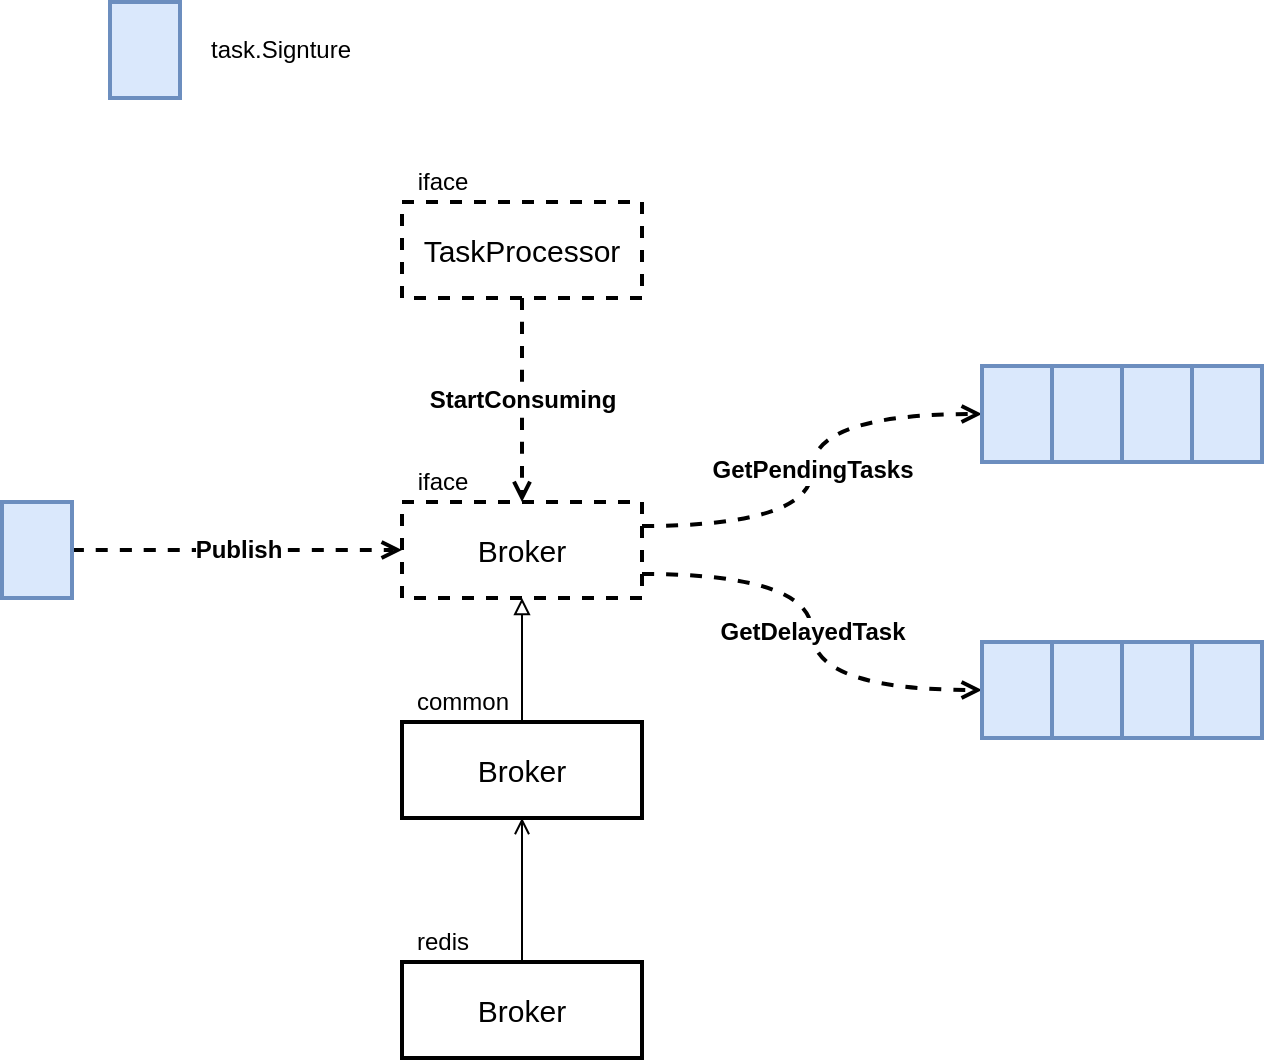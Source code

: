 <mxfile version="15.4.0" type="device" pages="3"><diagram id="Cl299jABOT7UizkGh1f5" name="iface.Broker"><mxGraphModel dx="1106" dy="997" grid="1" gridSize="10" guides="1" tooltips="1" connect="1" arrows="1" fold="1" page="1" pageScale="1" pageWidth="827" pageHeight="1169" math="0" shadow="0"><root><mxCell id="0"/><mxCell id="1" parent="0"/><mxCell id="C6ouQlhKTN2DvGtkJJVo-30" style="edgeStyle=orthogonalEdgeStyle;curved=1;rounded=0;orthogonalLoop=1;jettySize=auto;html=1;exitX=0.5;exitY=0;exitDx=0;exitDy=0;entryX=0.5;entryY=1;entryDx=0;entryDy=0;fontSize=12;endArrow=block;endFill=0;strokeWidth=1;" edge="1" parent="1" source="C6ouQlhKTN2DvGtkJJVo-1" target="C6ouQlhKTN2DvGtkJJVo-6"><mxGeometry relative="1" as="geometry"/></mxCell><mxCell id="C6ouQlhKTN2DvGtkJJVo-1" value="Broker" style="rounded=0;whiteSpace=wrap;html=1;fontSize=15;strokeWidth=2;" vertex="1" parent="1"><mxGeometry x="430" y="560" width="120" height="48" as="geometry"/></mxCell><mxCell id="C6ouQlhKTN2DvGtkJJVo-5" style="edgeStyle=orthogonalEdgeStyle;rounded=0;orthogonalLoop=1;jettySize=auto;html=1;exitX=0.5;exitY=0;exitDx=0;exitDy=0;entryX=0.5;entryY=1;entryDx=0;entryDy=0;endArrow=open;endFill=0;" edge="1" parent="1" source="C6ouQlhKTN2DvGtkJJVo-2" target="C6ouQlhKTN2DvGtkJJVo-1"><mxGeometry relative="1" as="geometry"/></mxCell><mxCell id="C6ouQlhKTN2DvGtkJJVo-2" value="Broker" style="rounded=0;whiteSpace=wrap;html=1;fontSize=15;strokeWidth=2;" vertex="1" parent="1"><mxGeometry x="430" y="680" width="120" height="48" as="geometry"/></mxCell><mxCell id="C6ouQlhKTN2DvGtkJJVo-3" value="redis" style="text;html=1;align=center;verticalAlign=middle;resizable=0;points=[];autosize=1;strokeColor=none;fillColor=none;" vertex="1" parent="1"><mxGeometry x="430" y="660" width="40" height="20" as="geometry"/></mxCell><mxCell id="C6ouQlhKTN2DvGtkJJVo-4" value="common" style="text;html=1;align=center;verticalAlign=middle;resizable=0;points=[];autosize=1;strokeColor=none;fillColor=none;" vertex="1" parent="1"><mxGeometry x="430" y="540" width="60" height="20" as="geometry"/></mxCell><mxCell id="C6ouQlhKTN2DvGtkJJVo-27" value="GetPendingTasks" style="edgeStyle=orthogonalEdgeStyle;curved=1;rounded=0;orthogonalLoop=1;jettySize=auto;html=1;exitX=1;exitY=0.25;exitDx=0;exitDy=0;entryX=0;entryY=0.5;entryDx=0;entryDy=0;dashed=1;fontSize=12;endArrow=open;endFill=0;strokeWidth=2;fontStyle=1" edge="1" parent="1" source="C6ouQlhKTN2DvGtkJJVo-6" target="C6ouQlhKTN2DvGtkJJVo-18"><mxGeometry relative="1" as="geometry"/></mxCell><mxCell id="C6ouQlhKTN2DvGtkJJVo-28" value="GetDelayedTask" style="edgeStyle=orthogonalEdgeStyle;curved=1;rounded=0;orthogonalLoop=1;jettySize=auto;html=1;exitX=1;exitY=0.75;exitDx=0;exitDy=0;entryX=0;entryY=0.5;entryDx=0;entryDy=0;dashed=1;fontSize=12;endArrow=open;endFill=0;strokeWidth=2;fontStyle=1" edge="1" parent="1" source="C6ouQlhKTN2DvGtkJJVo-6" target="C6ouQlhKTN2DvGtkJJVo-22"><mxGeometry relative="1" as="geometry"/></mxCell><mxCell id="C6ouQlhKTN2DvGtkJJVo-6" value="Broker" style="rounded=0;whiteSpace=wrap;html=1;fontSize=15;strokeWidth=2;dashed=1;" vertex="1" parent="1"><mxGeometry x="430" y="450" width="120" height="48" as="geometry"/></mxCell><mxCell id="C6ouQlhKTN2DvGtkJJVo-7" value="iface" style="text;html=1;align=center;verticalAlign=middle;resizable=0;points=[];autosize=1;strokeColor=none;fillColor=none;" vertex="1" parent="1"><mxGeometry x="430" y="430" width="40" height="20" as="geometry"/></mxCell><mxCell id="C6ouQlhKTN2DvGtkJJVo-11" value="" style="rounded=0;whiteSpace=wrap;html=1;fontSize=15;strokeWidth=2;fillColor=#dae8fc;strokeColor=#6c8ebf;" vertex="1" parent="1"><mxGeometry x="284" y="200" width="35" height="48" as="geometry"/></mxCell><mxCell id="C6ouQlhKTN2DvGtkJJVo-12" value="task.Signture" style="text;html=1;align=center;verticalAlign=middle;resizable=0;points=[];autosize=1;strokeColor=none;fillColor=none;fontSize=12;" vertex="1" parent="1"><mxGeometry x="324" y="214" width="90" height="20" as="geometry"/></mxCell><mxCell id="C6ouQlhKTN2DvGtkJJVo-14" value="Publish" style="edgeStyle=orthogonalEdgeStyle;curved=1;rounded=0;orthogonalLoop=1;jettySize=auto;html=1;exitX=1;exitY=0.5;exitDx=0;exitDy=0;entryX=0;entryY=0.5;entryDx=0;entryDy=0;dashed=1;endArrow=open;endFill=0;strokeWidth=2;fontSize=12;fontStyle=1" edge="1" parent="1" source="C6ouQlhKTN2DvGtkJJVo-13" target="C6ouQlhKTN2DvGtkJJVo-6"><mxGeometry relative="1" as="geometry"/></mxCell><mxCell id="C6ouQlhKTN2DvGtkJJVo-13" value="" style="rounded=0;whiteSpace=wrap;html=1;fontSize=15;strokeWidth=2;fillColor=#dae8fc;strokeColor=#6c8ebf;" vertex="1" parent="1"><mxGeometry x="230" y="450" width="35" height="48" as="geometry"/></mxCell><mxCell id="C6ouQlhKTN2DvGtkJJVo-17" value="StartConsuming" style="edgeStyle=orthogonalEdgeStyle;curved=1;rounded=0;orthogonalLoop=1;jettySize=auto;html=1;exitX=0.5;exitY=1;exitDx=0;exitDy=0;entryX=0.5;entryY=0;entryDx=0;entryDy=0;dashed=1;fontSize=12;endArrow=open;endFill=0;strokeWidth=2;fontStyle=1" edge="1" parent="1" source="C6ouQlhKTN2DvGtkJJVo-15" target="C6ouQlhKTN2DvGtkJJVo-6"><mxGeometry relative="1" as="geometry"/></mxCell><mxCell id="C6ouQlhKTN2DvGtkJJVo-15" value="TaskProcessor" style="rounded=0;whiteSpace=wrap;html=1;fontSize=15;strokeWidth=2;strokeColor=default;dashed=1;" vertex="1" parent="1"><mxGeometry x="430" y="300" width="120" height="48" as="geometry"/></mxCell><mxCell id="C6ouQlhKTN2DvGtkJJVo-16" value="iface" style="text;html=1;align=center;verticalAlign=middle;resizable=0;points=[];autosize=1;strokeColor=none;fillColor=none;fontSize=12;" vertex="1" parent="1"><mxGeometry x="430" y="280" width="40" height="20" as="geometry"/></mxCell><mxCell id="C6ouQlhKTN2DvGtkJJVo-18" value="" style="rounded=0;whiteSpace=wrap;html=1;fontSize=15;strokeWidth=2;fillColor=#dae8fc;strokeColor=#6c8ebf;" vertex="1" parent="1"><mxGeometry x="720" y="382" width="35" height="48" as="geometry"/></mxCell><mxCell id="C6ouQlhKTN2DvGtkJJVo-19" value="" style="rounded=0;whiteSpace=wrap;html=1;fontSize=15;strokeWidth=2;fillColor=#dae8fc;strokeColor=#6c8ebf;" vertex="1" parent="1"><mxGeometry x="755" y="382" width="35" height="48" as="geometry"/></mxCell><mxCell id="C6ouQlhKTN2DvGtkJJVo-20" value="" style="rounded=0;whiteSpace=wrap;html=1;fontSize=15;strokeWidth=2;fillColor=#dae8fc;strokeColor=#6c8ebf;" vertex="1" parent="1"><mxGeometry x="790" y="382" width="35" height="48" as="geometry"/></mxCell><mxCell id="C6ouQlhKTN2DvGtkJJVo-21" value="" style="rounded=0;whiteSpace=wrap;html=1;fontSize=15;strokeWidth=2;fillColor=#dae8fc;strokeColor=#6c8ebf;" vertex="1" parent="1"><mxGeometry x="825" y="382" width="35" height="48" as="geometry"/></mxCell><mxCell id="C6ouQlhKTN2DvGtkJJVo-22" value="" style="rounded=0;whiteSpace=wrap;html=1;fontSize=15;strokeWidth=2;fillColor=#dae8fc;strokeColor=#6c8ebf;" vertex="1" parent="1"><mxGeometry x="720" y="520" width="35" height="48" as="geometry"/></mxCell><mxCell id="C6ouQlhKTN2DvGtkJJVo-23" value="" style="rounded=0;whiteSpace=wrap;html=1;fontSize=15;strokeWidth=2;fillColor=#dae8fc;strokeColor=#6c8ebf;" vertex="1" parent="1"><mxGeometry x="755" y="520" width="35" height="48" as="geometry"/></mxCell><mxCell id="C6ouQlhKTN2DvGtkJJVo-24" value="" style="rounded=0;whiteSpace=wrap;html=1;fontSize=15;strokeWidth=2;fillColor=#dae8fc;strokeColor=#6c8ebf;" vertex="1" parent="1"><mxGeometry x="790" y="520" width="35" height="48" as="geometry"/></mxCell><mxCell id="C6ouQlhKTN2DvGtkJJVo-25" value="" style="rounded=0;whiteSpace=wrap;html=1;fontSize=15;strokeWidth=2;fillColor=#dae8fc;strokeColor=#6c8ebf;" vertex="1" parent="1"><mxGeometry x="825" y="520" width="35" height="48" as="geometry"/></mxCell></root></mxGraphModel></diagram><diagram id="gnliHpfs2is-s8jcgnMD" name="redis broker"><mxGraphModel dx="1933" dy="997" grid="1" gridSize="10" guides="1" tooltips="1" connect="1" arrows="1" fold="1" page="1" pageScale="1" pageWidth="827" pageHeight="1169" math="0" shadow="0"><root><mxCell id="U9Hi0rWdJb7t8PGFPQeI-0"/><mxCell id="U9Hi0rWdJb7t8PGFPQeI-1" parent="U9Hi0rWdJb7t8PGFPQeI-0"/><mxCell id="nApBPhtmJJ1Ch97AYJMp-27" value="GetPendingTasks" style="edgeStyle=orthogonalEdgeStyle;curved=1;rounded=0;orthogonalLoop=1;jettySize=auto;html=1;exitX=1;exitY=0.25;exitDx=0;exitDy=0;entryX=0;entryY=0.5;entryDx=0;entryDy=0;dashed=1;fontSize=12;fontColor=default;endArrow=open;endFill=0;strokeWidth=2;fontStyle=1" edge="1" parent="U9Hi0rWdJb7t8PGFPQeI-1" source="CKgOjUe_k4qDaGEm7tXa-4" target="nApBPhtmJJ1Ch97AYJMp-21"><mxGeometry relative="1" as="geometry"/></mxCell><mxCell id="nApBPhtmJJ1Ch97AYJMp-28" value="GetDelayedTasks" style="edgeStyle=orthogonalEdgeStyle;curved=1;rounded=0;orthogonalLoop=1;jettySize=auto;html=1;exitX=1;exitY=0.75;exitDx=0;exitDy=0;entryX=0;entryY=0.5;entryDx=0;entryDy=0;dashed=1;fontSize=12;fontColor=default;endArrow=open;endFill=0;strokeWidth=2;fontStyle=1" edge="1" parent="U9Hi0rWdJb7t8PGFPQeI-1" source="CKgOjUe_k4qDaGEm7tXa-4" target="nApBPhtmJJ1Ch97AYJMp-24"><mxGeometry relative="1" as="geometry"/></mxCell><mxCell id="CKgOjUe_k4qDaGEm7tXa-4" value="Broker" style="rounded=0;whiteSpace=wrap;html=1;fontSize=15;strokeWidth=2;" vertex="1" parent="U9Hi0rWdJb7t8PGFPQeI-1"><mxGeometry x="314" y="410" width="120" height="48" as="geometry"/></mxCell><mxCell id="CKgOjUe_k4qDaGEm7tXa-5" value="redis" style="text;html=1;align=center;verticalAlign=middle;resizable=0;points=[];autosize=1;strokeColor=none;fillColor=none;" vertex="1" parent="U9Hi0rWdJb7t8PGFPQeI-1"><mxGeometry x="314" y="390" width="40" height="20" as="geometry"/></mxCell><mxCell id="CKgOjUe_k4qDaGEm7tXa-16" value="Publish" style="edgeStyle=orthogonalEdgeStyle;rounded=0;orthogonalLoop=1;jettySize=auto;html=1;exitX=1;exitY=0.5;exitDx=0;exitDy=0;entryX=0;entryY=0.5;entryDx=0;entryDy=0;dashed=1;fontSize=12;fontColor=default;endArrow=open;endFill=0;strokeWidth=2;fontStyle=1" edge="1" parent="U9Hi0rWdJb7t8PGFPQeI-1" source="CKgOjUe_k4qDaGEm7tXa-7" target="CKgOjUe_k4qDaGEm7tXa-4"><mxGeometry relative="1" as="geometry"/></mxCell><mxCell id="nApBPhtmJJ1Ch97AYJMp-5" value="Encode" style="edgeStyle=orthogonalEdgeStyle;rounded=0;orthogonalLoop=1;jettySize=auto;html=1;exitX=0.5;exitY=1;exitDx=0;exitDy=0;entryX=0.5;entryY=0;entryDx=0;entryDy=0;dashed=1;fontSize=12;fontColor=#000000;endArrow=open;endFill=0;strokeWidth=2;fontStyle=1" edge="1" parent="U9Hi0rWdJb7t8PGFPQeI-1" source="CKgOjUe_k4qDaGEm7tXa-7" target="nApBPhtmJJ1Ch97AYJMp-4"><mxGeometry relative="1" as="geometry"/></mxCell><mxCell id="nApBPhtmJJ1Ch97AYJMp-32" style="edgeStyle=orthogonalEdgeStyle;curved=1;rounded=0;orthogonalLoop=1;jettySize=auto;html=1;exitX=0;exitY=0.5;exitDx=0;exitDy=0;entryX=0;entryY=0.5;entryDx=0;entryDy=0;fontSize=12;fontColor=default;endArrow=open;endFill=0;strokeWidth=1;" edge="1" parent="U9Hi0rWdJb7t8PGFPQeI-1" source="CKgOjUe_k4qDaGEm7tXa-7" target="nApBPhtmJJ1Ch97AYJMp-31"><mxGeometry relative="1" as="geometry"><Array as="points"><mxPoint x="30" y="434"/><mxPoint x="30" y="690"/></Array></mxGeometry></mxCell><mxCell id="CKgOjUe_k4qDaGEm7tXa-7" value="" style="rounded=0;whiteSpace=wrap;html=1;fontSize=15;strokeWidth=2;fillColor=#dae8fc;strokeColor=#6c8ebf;" vertex="1" parent="U9Hi0rWdJb7t8PGFPQeI-1"><mxGeometry x="70" y="410" width="35" height="48" as="geometry"/></mxCell><mxCell id="nApBPhtmJJ1Ch97AYJMp-0" value="" style="rounded=0;whiteSpace=wrap;html=1;fontSize=15;strokeWidth=2;fillColor=#ffe6cc;align=center;verticalAlign=middle;strokeColor=#d79b00;" vertex="1" parent="U9Hi0rWdJb7t8PGFPQeI-1"><mxGeometry x="80" y="280" width="35" height="48" as="geometry"/></mxCell><mxCell id="nApBPhtmJJ1Ch97AYJMp-1" value="[]byte" style="text;html=1;align=center;verticalAlign=middle;resizable=0;points=[];autosize=1;fontSize=12;" vertex="1" parent="U9Hi0rWdJb7t8PGFPQeI-1"><mxGeometry x="114" y="294" width="40" height="20" as="geometry"/></mxCell><mxCell id="nApBPhtmJJ1Ch97AYJMp-2" value="" style="rounded=0;whiteSpace=wrap;html=1;fontSize=15;strokeWidth=2;fillColor=#dae8fc;strokeColor=#6c8ebf;" vertex="1" parent="U9Hi0rWdJb7t8PGFPQeI-1"><mxGeometry x="200" y="280" width="35" height="48" as="geometry"/></mxCell><mxCell id="nApBPhtmJJ1Ch97AYJMp-3" value="task.Signture" style="text;html=1;align=center;verticalAlign=middle;resizable=0;points=[];autosize=1;strokeColor=none;fillColor=none;fontSize=12;" vertex="1" parent="U9Hi0rWdJb7t8PGFPQeI-1"><mxGeometry x="240" y="294" width="90" height="20" as="geometry"/></mxCell><mxCell id="nApBPhtmJJ1Ch97AYJMp-11" value="RPUSH" style="edgeStyle=orthogonalEdgeStyle;rounded=0;orthogonalLoop=1;jettySize=auto;html=1;exitX=1;exitY=0.25;exitDx=0;exitDy=0;entryX=0;entryY=0.5;entryDx=0;entryDy=0;dashed=1;fontSize=12;fontColor=default;endArrow=open;endFill=0;strokeWidth=2;fontStyle=1;curved=1;" edge="1" parent="U9Hi0rWdJb7t8PGFPQeI-1" source="nApBPhtmJJ1Ch97AYJMp-4" target="nApBPhtmJJ1Ch97AYJMp-8"><mxGeometry relative="1" as="geometry"/></mxCell><mxCell id="nApBPhtmJJ1Ch97AYJMp-12" value="ZADD" style="edgeStyle=orthogonalEdgeStyle;rounded=0;orthogonalLoop=1;jettySize=auto;html=1;exitX=1;exitY=0.75;exitDx=0;exitDy=0;entryX=0;entryY=0.5;entryDx=0;entryDy=0;dashed=1;fontSize=12;fontColor=default;endArrow=open;endFill=0;strokeWidth=2;fontStyle=1;curved=1;" edge="1" parent="U9Hi0rWdJb7t8PGFPQeI-1" source="nApBPhtmJJ1Ch97AYJMp-4" target="nApBPhtmJJ1Ch97AYJMp-9"><mxGeometry x="0.007" relative="1" as="geometry"><mxPoint as="offset"/></mxGeometry></mxCell><mxCell id="nApBPhtmJJ1Ch97AYJMp-4" value="" style="rounded=0;whiteSpace=wrap;html=1;fontSize=15;strokeWidth=2;fillColor=#ffe6cc;align=center;verticalAlign=middle;strokeColor=#d79b00;" vertex="1" parent="U9Hi0rWdJb7t8PGFPQeI-1"><mxGeometry x="70" y="556.5" width="35" height="48" as="geometry"/></mxCell><mxCell id="nApBPhtmJJ1Ch97AYJMp-7" value="" style="rounded=0;whiteSpace=wrap;html=1;fontSize=15;strokeWidth=2;dashed=1;fillColor=none;" vertex="1" parent="U9Hi0rWdJb7t8PGFPQeI-1"><mxGeometry x="270" y="495.5" width="200" height="170" as="geometry"/></mxCell><mxCell id="nApBPhtmJJ1Ch97AYJMp-13" value="LRANGE" style="edgeStyle=orthogonalEdgeStyle;curved=1;rounded=0;orthogonalLoop=1;jettySize=auto;html=1;exitX=1;exitY=0.5;exitDx=0;exitDy=0;dashed=1;fontSize=12;fontColor=default;endArrow=open;endFill=0;strokeWidth=2;entryX=0;entryY=0.5;entryDx=0;entryDy=0;fontStyle=1" edge="1" parent="U9Hi0rWdJb7t8PGFPQeI-1" source="nApBPhtmJJ1Ch97AYJMp-8" target="nApBPhtmJJ1Ch97AYJMp-14"><mxGeometry relative="1" as="geometry"><mxPoint x="600" y="561" as="targetPoint"/></mxGeometry></mxCell><mxCell id="nApBPhtmJJ1Ch97AYJMp-8" value="LIST" style="rounded=0;whiteSpace=wrap;html=1;fontSize=15;strokeWidth=2;" vertex="1" parent="U9Hi0rWdJb7t8PGFPQeI-1"><mxGeometry x="314" y="515.5" width="120" height="48" as="geometry"/></mxCell><mxCell id="nApBPhtmJJ1Ch97AYJMp-20" value="ZRANGE" style="edgeStyle=orthogonalEdgeStyle;curved=1;rounded=0;orthogonalLoop=1;jettySize=auto;html=1;exitX=1;exitY=0.5;exitDx=0;exitDy=0;entryX=0;entryY=0.5;entryDx=0;entryDy=0;dashed=1;fontSize=12;fontColor=default;endArrow=open;endFill=0;strokeWidth=2;fontStyle=1" edge="1" parent="U9Hi0rWdJb7t8PGFPQeI-1" source="nApBPhtmJJ1Ch97AYJMp-9" target="nApBPhtmJJ1Ch97AYJMp-17"><mxGeometry relative="1" as="geometry"/></mxCell><mxCell id="nApBPhtmJJ1Ch97AYJMp-36" value="ZRANGEBYSCORE LIMIT 1" style="edgeStyle=orthogonalEdgeStyle;curved=1;rounded=0;orthogonalLoop=1;jettySize=auto;html=1;exitX=0;exitY=0.75;exitDx=0;exitDy=0;entryX=0;entryY=0.5;entryDx=0;entryDy=0;dashed=1;fontSize=12;fontColor=default;endArrow=open;endFill=0;strokeWidth=2;fontStyle=1" edge="1" parent="U9Hi0rWdJb7t8PGFPQeI-1" source="nApBPhtmJJ1Ch97AYJMp-9" target="nApBPhtmJJ1Ch97AYJMp-35"><mxGeometry x="-0.161" relative="1" as="geometry"><mxPoint y="1" as="offset"/></mxGeometry></mxCell><mxCell id="nApBPhtmJJ1Ch97AYJMp-9" value="ZSET" style="rounded=0;whiteSpace=wrap;html=1;fontSize=15;strokeWidth=2;" vertex="1" parent="U9Hi0rWdJb7t8PGFPQeI-1"><mxGeometry x="314" y="592.5" width="120" height="48" as="geometry"/></mxCell><mxCell id="nApBPhtmJJ1Ch97AYJMp-10" value="redis" style="text;html=1;align=center;verticalAlign=middle;resizable=0;points=[];autosize=1;strokeColor=none;fillColor=none;fontSize=12;fontColor=#000000;" vertex="1" parent="U9Hi0rWdJb7t8PGFPQeI-1"><mxGeometry x="270" y="475.5" width="40" height="20" as="geometry"/></mxCell><mxCell id="nApBPhtmJJ1Ch97AYJMp-14" value="" style="rounded=0;whiteSpace=wrap;html=1;fontSize=15;strokeWidth=2;fillColor=#ffe6cc;align=center;verticalAlign=middle;strokeColor=#d79b00;" vertex="1" parent="U9Hi0rWdJb7t8PGFPQeI-1"><mxGeometry x="722" y="516.75" width="35" height="48" as="geometry"/></mxCell><mxCell id="nApBPhtmJJ1Ch97AYJMp-29" value="Decode" style="edgeStyle=orthogonalEdgeStyle;curved=1;rounded=0;orthogonalLoop=1;jettySize=auto;html=1;exitX=0.5;exitY=0;exitDx=0;exitDy=0;entryX=0.5;entryY=1;entryDx=0;entryDy=0;dashed=1;fontSize=12;fontColor=default;endArrow=open;endFill=0;strokeWidth=2;fontStyle=1" edge="1" parent="U9Hi0rWdJb7t8PGFPQeI-1" source="nApBPhtmJJ1Ch97AYJMp-15" target="nApBPhtmJJ1Ch97AYJMp-22"><mxGeometry x="0.385" relative="1" as="geometry"><mxPoint as="offset"/></mxGeometry></mxCell><mxCell id="nApBPhtmJJ1Ch97AYJMp-15" value="" style="rounded=0;whiteSpace=wrap;html=1;fontSize=15;strokeWidth=2;fillColor=#ffe6cc;align=center;verticalAlign=middle;strokeColor=#d79b00;" vertex="1" parent="U9Hi0rWdJb7t8PGFPQeI-1"><mxGeometry x="757" y="516.75" width="35" height="48" as="geometry"/></mxCell><mxCell id="nApBPhtmJJ1Ch97AYJMp-16" value="" style="rounded=0;whiteSpace=wrap;html=1;fontSize=15;strokeWidth=2;fillColor=#ffe6cc;align=center;verticalAlign=middle;strokeColor=#d79b00;" vertex="1" parent="U9Hi0rWdJb7t8PGFPQeI-1"><mxGeometry x="792" y="516.75" width="35" height="48" as="geometry"/></mxCell><mxCell id="nApBPhtmJJ1Ch97AYJMp-17" value="" style="rounded=0;whiteSpace=wrap;html=1;fontSize=15;strokeWidth=2;fillColor=#ffe6cc;align=center;verticalAlign=middle;strokeColor=#d79b00;" vertex="1" parent="U9Hi0rWdJb7t8PGFPQeI-1"><mxGeometry x="610" y="594.25" width="35" height="48" as="geometry"/></mxCell><mxCell id="nApBPhtmJJ1Ch97AYJMp-30" value="Decode" style="edgeStyle=orthogonalEdgeStyle;curved=1;rounded=0;orthogonalLoop=1;jettySize=auto;html=1;exitX=0.5;exitY=0;exitDx=0;exitDy=0;dashed=1;fontSize=12;fontColor=default;endArrow=open;endFill=0;strokeWidth=2;fontStyle=1" edge="1" parent="U9Hi0rWdJb7t8PGFPQeI-1" source="nApBPhtmJJ1Ch97AYJMp-18" target="nApBPhtmJJ1Ch97AYJMp-25"><mxGeometry x="0.319" relative="1" as="geometry"><mxPoint as="offset"/></mxGeometry></mxCell><mxCell id="nApBPhtmJJ1Ch97AYJMp-18" value="" style="rounded=0;whiteSpace=wrap;html=1;fontSize=15;strokeWidth=2;fillColor=#ffe6cc;align=center;verticalAlign=middle;strokeColor=#d79b00;" vertex="1" parent="U9Hi0rWdJb7t8PGFPQeI-1"><mxGeometry x="645" y="594.25" width="35" height="48" as="geometry"/></mxCell><mxCell id="nApBPhtmJJ1Ch97AYJMp-19" value="" style="rounded=0;whiteSpace=wrap;html=1;fontSize=15;strokeWidth=2;fillColor=#ffe6cc;align=center;verticalAlign=middle;strokeColor=#d79b00;" vertex="1" parent="U9Hi0rWdJb7t8PGFPQeI-1"><mxGeometry x="680" y="594.25" width="35" height="48" as="geometry"/></mxCell><mxCell id="nApBPhtmJJ1Ch97AYJMp-21" value="" style="rounded=0;whiteSpace=wrap;html=1;fontSize=15;strokeWidth=2;fillColor=#dae8fc;strokeColor=#6c8ebf;" vertex="1" parent="U9Hi0rWdJb7t8PGFPQeI-1"><mxGeometry x="722" y="362" width="35" height="48" as="geometry"/></mxCell><mxCell id="nApBPhtmJJ1Ch97AYJMp-22" value="" style="rounded=0;whiteSpace=wrap;html=1;fontSize=15;strokeWidth=2;fillColor=#dae8fc;strokeColor=#6c8ebf;" vertex="1" parent="U9Hi0rWdJb7t8PGFPQeI-1"><mxGeometry x="757" y="362" width="35" height="48" as="geometry"/></mxCell><mxCell id="nApBPhtmJJ1Ch97AYJMp-23" value="" style="rounded=0;whiteSpace=wrap;html=1;fontSize=15;strokeWidth=2;fillColor=#dae8fc;strokeColor=#6c8ebf;" vertex="1" parent="U9Hi0rWdJb7t8PGFPQeI-1"><mxGeometry x="792" y="362" width="35" height="48" as="geometry"/></mxCell><mxCell id="nApBPhtmJJ1Ch97AYJMp-24" value="" style="rounded=0;whiteSpace=wrap;html=1;fontSize=15;strokeWidth=2;fillColor=#dae8fc;strokeColor=#6c8ebf;" vertex="1" parent="U9Hi0rWdJb7t8PGFPQeI-1"><mxGeometry x="610" y="440" width="35" height="48" as="geometry"/></mxCell><mxCell id="nApBPhtmJJ1Ch97AYJMp-25" value="" style="rounded=0;whiteSpace=wrap;html=1;fontSize=15;strokeWidth=2;fillColor=#dae8fc;strokeColor=#6c8ebf;" vertex="1" parent="U9Hi0rWdJb7t8PGFPQeI-1"><mxGeometry x="645" y="440" width="35" height="48" as="geometry"/></mxCell><mxCell id="nApBPhtmJJ1Ch97AYJMp-26" value="" style="rounded=0;whiteSpace=wrap;html=1;fontSize=15;strokeWidth=2;fillColor=#dae8fc;strokeColor=#6c8ebf;" vertex="1" parent="U9Hi0rWdJb7t8PGFPQeI-1"><mxGeometry x="680" y="440" width="35" height="48" as="geometry"/></mxCell><mxCell id="nApBPhtmJJ1Ch97AYJMp-34" style="edgeStyle=orthogonalEdgeStyle;curved=1;rounded=0;orthogonalLoop=1;jettySize=auto;html=1;exitX=1;exitY=0.5;exitDx=0;exitDy=0;entryX=0;entryY=0.5;entryDx=0;entryDy=0;fontSize=12;fontColor=default;endArrow=open;endFill=0;strokeWidth=2;dashed=1;" edge="1" parent="U9Hi0rWdJb7t8PGFPQeI-1" source="nApBPhtmJJ1Ch97AYJMp-31" target="nApBPhtmJJ1Ch97AYJMp-9"><mxGeometry relative="1" as="geometry"/></mxCell><mxCell id="nApBPhtmJJ1Ch97AYJMp-31" value="" style="rounded=0;whiteSpace=wrap;html=1;fontSize=15;strokeWidth=2;fillColor=#f5f5f5;align=center;verticalAlign=middle;strokeColor=#666666;fontColor=#333333;" vertex="1" parent="U9Hi0rWdJb7t8PGFPQeI-1"><mxGeometry x="70" y="665.5" width="35" height="48" as="geometry"/></mxCell><mxCell id="nApBPhtmJJ1Ch97AYJMp-33" value="ETA" style="text;html=1;align=center;verticalAlign=middle;resizable=0;points=[];autosize=1;strokeColor=none;fillColor=none;fontSize=12;fontColor=default;fontStyle=1" vertex="1" parent="U9Hi0rWdJb7t8PGFPQeI-1"><mxGeometry x="67.5" y="645.5" width="40" height="20" as="geometry"/></mxCell><mxCell id="nApBPhtmJJ1Ch97AYJMp-37" value="ZREM" style="edgeStyle=orthogonalEdgeStyle;curved=1;rounded=0;orthogonalLoop=1;jettySize=auto;html=1;exitX=1;exitY=0.5;exitDx=0;exitDy=0;entryX=1;entryY=0.75;entryDx=0;entryDy=0;dashed=1;fontSize=12;fontColor=default;endArrow=open;endFill=0;strokeWidth=2;fontStyle=1" edge="1" parent="U9Hi0rWdJb7t8PGFPQeI-1" source="nApBPhtmJJ1Ch97AYJMp-35" target="nApBPhtmJJ1Ch97AYJMp-9"><mxGeometry x="0.167" relative="1" as="geometry"><Array as="points"><mxPoint x="450" y="764"/><mxPoint x="450" y="629"/></Array><mxPoint y="1" as="offset"/></mxGeometry></mxCell><mxCell id="nApBPhtmJJ1Ch97AYJMp-38" value="Decode" style="edgeStyle=orthogonalEdgeStyle;curved=1;rounded=0;orthogonalLoop=1;jettySize=auto;html=1;exitX=0.5;exitY=1;exitDx=0;exitDy=0;dashed=1;fontSize=12;fontColor=default;endArrow=open;endFill=0;strokeWidth=2;entryX=1;entryY=0.5;entryDx=0;entryDy=0;fontStyle=1" edge="1" parent="U9Hi0rWdJb7t8PGFPQeI-1" source="nApBPhtmJJ1Ch97AYJMp-35" target="nApBPhtmJJ1Ch97AYJMp-39"><mxGeometry relative="1" as="geometry"><mxPoint x="150" y="890" as="targetPoint"/></mxGeometry></mxCell><mxCell id="nApBPhtmJJ1Ch97AYJMp-35" value="" style="rounded=0;whiteSpace=wrap;html=1;fontSize=15;strokeWidth=2;labelBackgroundColor=default;fillColor=#ffe6cc;align=center;verticalAlign=middle;strokeColor=#d79b00;" vertex="1" parent="U9Hi0rWdJb7t8PGFPQeI-1"><mxGeometry x="356.5" y="740" width="35" height="48" as="geometry"/></mxCell><mxCell id="nApBPhtmJJ1Ch97AYJMp-40" style="edgeStyle=orthogonalEdgeStyle;curved=1;rounded=0;orthogonalLoop=1;jettySize=auto;html=1;exitX=0;exitY=0.5;exitDx=0;exitDy=0;entryX=0;entryY=0.25;entryDx=0;entryDy=0;dashed=1;fontSize=12;fontColor=default;endArrow=open;endFill=0;strokeWidth=2;" edge="1" parent="U9Hi0rWdJb7t8PGFPQeI-1" source="nApBPhtmJJ1Ch97AYJMp-39" target="CKgOjUe_k4qDaGEm7tXa-7"><mxGeometry relative="1" as="geometry"><Array as="points"><mxPoint x="-10" y="864"/><mxPoint x="-10" y="422"/></Array></mxGeometry></mxCell><mxCell id="nApBPhtmJJ1Ch97AYJMp-39" value="" style="rounded=0;whiteSpace=wrap;html=1;fontSize=15;strokeWidth=2;fillColor=#dae8fc;strokeColor=#6c8ebf;" vertex="1" parent="U9Hi0rWdJb7t8PGFPQeI-1"><mxGeometry x="70" y="840" width="35" height="48" as="geometry"/></mxCell></root></mxGraphModel></diagram><diagram id="DPMdHRnzLfr4B-qo1L_K" name="StartComsuming"><mxGraphModel dx="1106" dy="997" grid="1" gridSize="10" guides="1" tooltips="1" connect="1" arrows="1" fold="1" page="1" pageScale="1" pageWidth="827" pageHeight="1169" math="0" shadow="0"><root><mxCell id="jdbG1KZEbHr24BFcE9Ku-0"/><mxCell id="jdbG1KZEbHr24BFcE9Ku-1" parent="jdbG1KZEbHr24BFcE9Ku-0"/><mxCell id="jdbG1KZEbHr24BFcE9Ku-52" value="" style="rounded=0;whiteSpace=wrap;html=1;fontSize=15;strokeWidth=2;dashed=1;fillColor=none;align=center;verticalAlign=middle;" vertex="1" parent="jdbG1KZEbHr24BFcE9Ku-1"><mxGeometry x="217" y="679.5" width="248" height="129" as="geometry"/></mxCell><mxCell id="jdbG1KZEbHr24BFcE9Ku-53" value="" style="rounded=0;whiteSpace=wrap;html=1;fontSize=15;strokeWidth=2;dashed=1;fillColor=none;align=center;verticalAlign=middle;" vertex="1" parent="jdbG1KZEbHr24BFcE9Ku-1"><mxGeometry x="315" y="669" width="240" height="150" as="geometry"/></mxCell><mxCell id="jdbG1KZEbHr24BFcE9Ku-33" value="" style="rounded=0;whiteSpace=wrap;html=1;fontSize=15;strokeWidth=2;dashed=1;fillColor=none;align=center;verticalAlign=middle;" vertex="1" parent="jdbG1KZEbHr24BFcE9Ku-1"><mxGeometry x="200" y="310" width="380" height="200" as="geometry"/></mxCell><mxCell id="jdbG1KZEbHr24BFcE9Ku-22" style="edgeStyle=orthogonalEdgeStyle;rounded=0;orthogonalLoop=1;jettySize=auto;html=1;exitX=0;exitY=0.5;exitDx=0;exitDy=0;entryX=0.5;entryY=0;entryDx=0;entryDy=0;dashed=1;fontSize=12;endArrow=open;endFill=0;strokeWidth=2;elbow=vertical;" edge="1" parent="jdbG1KZEbHr24BFcE9Ku-1" source="jdbG1KZEbHr24BFcE9Ku-2" target="jdbG1KZEbHr24BFcE9Ku-16"><mxGeometry relative="1" as="geometry"><mxPoint x="425" y="470" as="targetPoint"/></mxGeometry></mxCell><mxCell id="jdbG1KZEbHr24BFcE9Ku-2" value="" style="shape=partialRectangle;whiteSpace=wrap;html=1;left=0;right=0;fillColor=none;fontSize=12;strokeColor=default;strokeWidth=2;" vertex="1" parent="jdbG1KZEbHr24BFcE9Ku-1"><mxGeometry x="330" y="340" width="120" height="48" as="geometry"/></mxCell><mxCell id="jdbG1KZEbHr24BFcE9Ku-4" style="edgeStyle=orthogonalEdgeStyle;curved=1;rounded=0;orthogonalLoop=1;jettySize=auto;html=1;exitX=0;exitY=0.5;exitDx=0;exitDy=0;entryX=1;entryY=0.5;entryDx=0;entryDy=0;fontSize=12;endArrow=open;endFill=0;strokeWidth=2;dashed=1;" edge="1" parent="jdbG1KZEbHr24BFcE9Ku-1" source="jdbG1KZEbHr24BFcE9Ku-3" target="jdbG1KZEbHr24BFcE9Ku-2"><mxGeometry relative="1" as="geometry"/></mxCell><mxCell id="jdbG1KZEbHr24BFcE9Ku-3" value="" style="rounded=0;whiteSpace=wrap;html=1;fontSize=15;strokeWidth=2;fillColor=#f5f5f5;strokeColor=#666666;fontColor=#333333;" vertex="1" parent="jdbG1KZEbHr24BFcE9Ku-1"><mxGeometry x="520" y="340" width="35" height="48" as="geometry"/></mxCell><mxCell id="jdbG1KZEbHr24BFcE9Ku-5" value="" style="rounded=0;whiteSpace=wrap;html=1;fontSize=15;strokeWidth=2;fillColor=#f5f5f5;strokeColor=#666666;fontColor=#333333;" vertex="1" parent="jdbG1KZEbHr24BFcE9Ku-1"><mxGeometry x="354" y="349" width="18" height="30" as="geometry"/></mxCell><mxCell id="jdbG1KZEbHr24BFcE9Ku-6" value="" style="rounded=0;whiteSpace=wrap;html=1;fontSize=15;strokeWidth=2;fillColor=#f5f5f5;strokeColor=#666666;fontColor=#333333;" vertex="1" parent="jdbG1KZEbHr24BFcE9Ku-1"><mxGeometry x="372" y="349" width="18" height="30" as="geometry"/></mxCell><mxCell id="jdbG1KZEbHr24BFcE9Ku-7" value="" style="rounded=0;whiteSpace=wrap;html=1;fontSize=15;strokeWidth=2;fillColor=#f5f5f5;strokeColor=#666666;fontColor=#333333;" vertex="1" parent="jdbG1KZEbHr24BFcE9Ku-1"><mxGeometry x="390" y="349" width="18" height="30" as="geometry"/></mxCell><mxCell id="jdbG1KZEbHr24BFcE9Ku-8" value="" style="rounded=0;whiteSpace=wrap;html=1;fontSize=15;strokeWidth=2;fillColor=#f5f5f5;strokeColor=#666666;fontColor=#333333;" vertex="1" parent="jdbG1KZEbHr24BFcE9Ku-1"><mxGeometry x="408" y="349" width="18" height="30" as="geometry"/></mxCell><mxCell id="jdbG1KZEbHr24BFcE9Ku-17" value="BLPOP" style="edgeStyle=orthogonalEdgeStyle;rounded=0;orthogonalLoop=1;jettySize=auto;html=1;exitX=0.5;exitY=0;exitDx=0;exitDy=0;entryX=0;entryY=0.5;entryDx=0;entryDy=0;dashed=1;fontSize=12;endArrow=open;endFill=0;strokeWidth=2;fontStyle=1;exitPerimeter=0;" edge="1" parent="jdbG1KZEbHr24BFcE9Ku-1" source="2X_WHVrDB7E4pTZCPN1a-4" target="jdbG1KZEbHr24BFcE9Ku-16"><mxGeometry x="-0.557" relative="1" as="geometry"><mxPoint x="130" y="561" as="sourcePoint"/><mxPoint as="offset"/></mxGeometry></mxCell><mxCell id="jdbG1KZEbHr24BFcE9Ku-32" style="edgeStyle=orthogonalEdgeStyle;rounded=0;orthogonalLoop=1;jettySize=auto;html=1;exitX=1;exitY=0.5;exitDx=0;exitDy=0;dashed=1;fontSize=12;endArrow=open;endFill=0;strokeWidth=2;entryX=0.5;entryY=1;entryDx=0;entryDy=0;" edge="1" parent="jdbG1KZEbHr24BFcE9Ku-1" source="jdbG1KZEbHr24BFcE9Ku-16" target="jdbG1KZEbHr24BFcE9Ku-3"><mxGeometry relative="1" as="geometry"><mxPoint x="382.5" y="600" as="targetPoint"/></mxGeometry></mxCell><mxCell id="jdbG1KZEbHr24BFcE9Ku-34" style="edgeStyle=orthogonalEdgeStyle;rounded=0;orthogonalLoop=1;jettySize=auto;html=1;exitX=0.5;exitY=1;exitDx=0;exitDy=0;entryX=0;entryY=0.5;entryDx=0;entryDy=0;dashed=1;fontSize=12;endArrow=open;endFill=0;strokeWidth=2;" edge="1" parent="jdbG1KZEbHr24BFcE9Ku-1" source="jdbG1KZEbHr24BFcE9Ku-16" target="jdbG1KZEbHr24BFcE9Ku-24"><mxGeometry relative="1" as="geometry"/></mxCell><mxCell id="jdbG1KZEbHr24BFcE9Ku-16" value="" style="rounded=0;whiteSpace=wrap;html=1;fontSize=15;strokeWidth=2;fillColor=#ffe6cc;align=center;verticalAlign=middle;strokeColor=#d79b00;" vertex="1" parent="jdbG1KZEbHr24BFcE9Ku-1"><mxGeometry x="220" y="442" width="35" height="48" as="geometry"/></mxCell><mxCell id="jdbG1KZEbHr24BFcE9Ku-55" style="edgeStyle=orthogonalEdgeStyle;rounded=0;orthogonalLoop=1;jettySize=auto;html=1;exitX=1;exitY=0.75;exitDx=0;exitDy=0;entryX=0.75;entryY=0;entryDx=0;entryDy=0;dashed=1;fontSize=12;endArrow=open;endFill=0;strokeWidth=2;" edge="1" parent="jdbG1KZEbHr24BFcE9Ku-1" source="jdbG1KZEbHr24BFcE9Ku-24" target="jdbG1KZEbHr24BFcE9Ku-53"><mxGeometry relative="1" as="geometry"/></mxCell><mxCell id="jdbG1KZEbHr24BFcE9Ku-59" style="edgeStyle=orthogonalEdgeStyle;rounded=0;orthogonalLoop=1;jettySize=auto;html=1;exitX=1;exitY=0.5;exitDx=0;exitDy=0;entryX=0;entryY=0.5;entryDx=0;entryDy=0;dashed=1;fontSize=12;endArrow=open;endFill=0;strokeWidth=2;" edge="1" parent="jdbG1KZEbHr24BFcE9Ku-1" source="jdbG1KZEbHr24BFcE9Ku-24" target="jdbG1KZEbHr24BFcE9Ku-58"><mxGeometry relative="1" as="geometry"/></mxCell><mxCell id="jdbG1KZEbHr24BFcE9Ku-24" value="" style="shape=partialRectangle;whiteSpace=wrap;html=1;left=0;right=0;fillColor=none;fontSize=12;strokeColor=default;strokeWidth=2;" vertex="1" parent="jdbG1KZEbHr24BFcE9Ku-1"><mxGeometry x="330" y="561" width="120" height="48" as="geometry"/></mxCell><mxCell id="jdbG1KZEbHr24BFcE9Ku-25" value="" style="rounded=0;whiteSpace=wrap;html=1;fontSize=15;strokeWidth=2;fillColor=#ffe6cc;strokeColor=#d79b00;" vertex="1" parent="jdbG1KZEbHr24BFcE9Ku-1"><mxGeometry x="354" y="570" width="18" height="30" as="geometry"/></mxCell><mxCell id="jdbG1KZEbHr24BFcE9Ku-26" value="" style="rounded=0;whiteSpace=wrap;html=1;fontSize=15;strokeWidth=2;fillColor=#ffe6cc;strokeColor=#d79b00;" vertex="1" parent="jdbG1KZEbHr24BFcE9Ku-1"><mxGeometry x="372" y="570" width="18" height="30" as="geometry"/></mxCell><mxCell id="jdbG1KZEbHr24BFcE9Ku-27" value="" style="rounded=0;whiteSpace=wrap;html=1;fontSize=15;strokeWidth=2;fillColor=#ffe6cc;strokeColor=#d79b00;" vertex="1" parent="jdbG1KZEbHr24BFcE9Ku-1"><mxGeometry x="390" y="570" width="18" height="30" as="geometry"/></mxCell><mxCell id="jdbG1KZEbHr24BFcE9Ku-28" value="" style="rounded=0;whiteSpace=wrap;html=1;fontSize=15;strokeWidth=2;fillColor=#ffe6cc;strokeColor=#d79b00;" vertex="1" parent="jdbG1KZEbHr24BFcE9Ku-1"><mxGeometry x="408" y="570" width="18" height="30" as="geometry"/></mxCell><mxCell id="jdbG1KZEbHr24BFcE9Ku-30" value="pool" style="text;html=1;align=center;verticalAlign=middle;resizable=0;points=[];autosize=1;strokeColor=none;fillColor=none;fontSize=12;fontStyle=1" vertex="1" parent="jdbG1KZEbHr24BFcE9Ku-1"><mxGeometry x="332" y="320" width="40" height="20" as="geometry"/></mxCell><mxCell id="jdbG1KZEbHr24BFcE9Ku-44" style="edgeStyle=orthogonalEdgeStyle;rounded=0;orthogonalLoop=1;jettySize=auto;html=1;exitX=1;exitY=0.5;exitDx=0;exitDy=0;entryX=0;entryY=0.5;entryDx=0;entryDy=0;dashed=1;fontSize=12;endArrow=open;endFill=0;strokeWidth=2;" edge="1" parent="jdbG1KZEbHr24BFcE9Ku-1" source="jdbG1KZEbHr24BFcE9Ku-36" target="jdbG1KZEbHr24BFcE9Ku-38"><mxGeometry relative="1" as="geometry"/></mxCell><mxCell id="jdbG1KZEbHr24BFcE9Ku-36" value="" style="shape=partialRectangle;whiteSpace=wrap;html=1;left=0;right=0;fillColor=none;fontSize=12;strokeColor=default;strokeWidth=2;" vertex="1" parent="jdbG1KZEbHr24BFcE9Ku-1"><mxGeometry x="335" y="720" width="120" height="48" as="geometry"/></mxCell><mxCell id="jdbG1KZEbHr24BFcE9Ku-38" value="" style="rounded=0;whiteSpace=wrap;html=1;fontSize=15;strokeWidth=2;fillColor=#f5f5f5;strokeColor=#666666;fontColor=#333333;" vertex="1" parent="jdbG1KZEbHr24BFcE9Ku-1"><mxGeometry x="505" y="720" width="35" height="48" as="geometry"/></mxCell><mxCell id="jdbG1KZEbHr24BFcE9Ku-39" value="" style="rounded=0;whiteSpace=wrap;html=1;fontSize=15;strokeWidth=2;fillColor=#f5f5f5;strokeColor=#666666;fontColor=#333333;" vertex="1" parent="jdbG1KZEbHr24BFcE9Ku-1"><mxGeometry x="359" y="729" width="18" height="30" as="geometry"/></mxCell><mxCell id="jdbG1KZEbHr24BFcE9Ku-40" value="" style="rounded=0;whiteSpace=wrap;html=1;fontSize=15;strokeWidth=2;fillColor=#f5f5f5;strokeColor=#666666;fontColor=#333333;" vertex="1" parent="jdbG1KZEbHr24BFcE9Ku-1"><mxGeometry x="377" y="729" width="18" height="30" as="geometry"/></mxCell><mxCell id="jdbG1KZEbHr24BFcE9Ku-41" value="" style="rounded=0;whiteSpace=wrap;html=1;fontSize=15;strokeWidth=2;fillColor=#f5f5f5;strokeColor=#666666;fontColor=#333333;" vertex="1" parent="jdbG1KZEbHr24BFcE9Ku-1"><mxGeometry x="395" y="729" width="18" height="30" as="geometry"/></mxCell><mxCell id="jdbG1KZEbHr24BFcE9Ku-42" value="" style="rounded=0;whiteSpace=wrap;html=1;fontSize=15;strokeWidth=2;fillColor=#f5f5f5;strokeColor=#666666;fontColor=#333333;" vertex="1" parent="jdbG1KZEbHr24BFcE9Ku-1"><mxGeometry x="413" y="729" width="18" height="30" as="geometry"/></mxCell><mxCell id="jdbG1KZEbHr24BFcE9Ku-43" value="pool" style="text;html=1;align=center;verticalAlign=middle;resizable=0;points=[];autosize=1;strokeColor=none;fillColor=none;fontSize=12;fontStyle=1" vertex="1" parent="jdbG1KZEbHr24BFcE9Ku-1"><mxGeometry x="337" y="700" width="40" height="20" as="geometry"/></mxCell><mxCell id="jdbG1KZEbHr24BFcE9Ku-51" style="edgeStyle=orthogonalEdgeStyle;rounded=0;orthogonalLoop=1;jettySize=auto;html=1;exitX=1;exitY=0.5;exitDx=0;exitDy=0;entryX=0;entryY=0.5;entryDx=0;entryDy=0;dashed=1;fontSize=12;endArrow=open;endFill=0;strokeWidth=2;" edge="1" parent="jdbG1KZEbHr24BFcE9Ku-1" source="jdbG1KZEbHr24BFcE9Ku-50" target="jdbG1KZEbHr24BFcE9Ku-36"><mxGeometry relative="1" as="geometry"/></mxCell><mxCell id="jdbG1KZEbHr24BFcE9Ku-50" value="" style="rounded=0;whiteSpace=wrap;html=1;fontSize=15;strokeWidth=2;fillColor=#f5f5f5;strokeColor=#666666;fontColor=#333333;" vertex="1" parent="jdbG1KZEbHr24BFcE9Ku-1"><mxGeometry x="235" y="720" width="35" height="48" as="geometry"/></mxCell><mxCell id="jdbG1KZEbHr24BFcE9Ku-56" value="" style="rounded=0;whiteSpace=wrap;html=1;fontSize=15;strokeWidth=2;dashed=1;fillColor=none;align=center;verticalAlign=middle;" vertex="1" parent="jdbG1KZEbHr24BFcE9Ku-1"><mxGeometry x="200" y="860" width="390" height="90" as="geometry"/></mxCell><mxCell id="jdbG1KZEbHr24BFcE9Ku-60" value="Decode" style="edgeStyle=orthogonalEdgeStyle;rounded=0;orthogonalLoop=1;jettySize=auto;html=1;exitX=1;exitY=0.5;exitDx=0;exitDy=0;dashed=1;fontSize=12;endArrow=open;endFill=0;strokeWidth=2;entryX=1;entryY=0.5;entryDx=0;entryDy=0;fontStyle=1" edge="1" parent="jdbG1KZEbHr24BFcE9Ku-1" source="jdbG1KZEbHr24BFcE9Ku-58" target="jdbG1KZEbHr24BFcE9Ku-61"><mxGeometry relative="1" as="geometry"><Array as="points"><mxPoint x="630" y="585"/><mxPoint x="630" y="904"/></Array></mxGeometry></mxCell><mxCell id="jdbG1KZEbHr24BFcE9Ku-58" value="" style="rounded=0;whiteSpace=wrap;html=1;fontSize=15;strokeWidth=2;fillColor=#ffe6cc;align=center;verticalAlign=middle;strokeColor=#d79b00;" vertex="1" parent="jdbG1KZEbHr24BFcE9Ku-1"><mxGeometry x="520" y="561" width="35" height="48" as="geometry"/></mxCell><mxCell id="jdbG1KZEbHr24BFcE9Ku-63" value="Process" style="edgeStyle=orthogonalEdgeStyle;rounded=0;orthogonalLoop=1;jettySize=auto;html=1;exitX=0;exitY=0.5;exitDx=0;exitDy=0;entryX=1;entryY=0.5;entryDx=0;entryDy=0;dashed=1;fontSize=12;endArrow=open;endFill=0;strokeWidth=2;fontStyle=1" edge="1" parent="jdbG1KZEbHr24BFcE9Ku-1" source="jdbG1KZEbHr24BFcE9Ku-61" target="jdbG1KZEbHr24BFcE9Ku-62"><mxGeometry relative="1" as="geometry"/></mxCell><mxCell id="jdbG1KZEbHr24BFcE9Ku-61" value="" style="rounded=0;whiteSpace=wrap;html=1;fontSize=15;strokeWidth=2;fillColor=#dae8fc;align=center;verticalAlign=middle;strokeColor=#6c8ebf;" vertex="1" parent="jdbG1KZEbHr24BFcE9Ku-1"><mxGeometry x="520" y="880" width="35" height="48" as="geometry"/></mxCell><mxCell id="jdbG1KZEbHr24BFcE9Ku-65" style="edgeStyle=orthogonalEdgeStyle;rounded=0;orthogonalLoop=1;jettySize=auto;html=1;exitX=0.5;exitY=0;exitDx=0;exitDy=0;entryX=0.25;entryY=1;entryDx=0;entryDy=0;dashed=1;fontSize=12;fontColor=#EA6B66;endArrow=open;endFill=0;strokeWidth=2;" edge="1" parent="jdbG1KZEbHr24BFcE9Ku-1" source="jdbG1KZEbHr24BFcE9Ku-62" target="jdbG1KZEbHr24BFcE9Ku-52"><mxGeometry relative="1" as="geometry"/></mxCell><mxCell id="jdbG1KZEbHr24BFcE9Ku-62" value="TaskProcess" style="rounded=0;whiteSpace=wrap;html=1;fontSize=15;strokeWidth=2;dashed=1;fillColor=none;align=center;verticalAlign=middle;" vertex="1" parent="jdbG1KZEbHr24BFcE9Ku-1"><mxGeometry x="219" y="880" width="120" height="48" as="geometry"/></mxCell><mxCell id="jdbG1KZEbHr24BFcE9Ku-64" value="# process" style="text;html=1;align=center;verticalAlign=middle;resizable=0;points=[];autosize=1;strokeColor=none;fillColor=none;fontSize=12;labelBackgroundColor=default;fontColor=#EA6B66;" vertex="1" parent="jdbG1KZEbHr24BFcE9Ku-1"><mxGeometry x="200" y="840" width="70" height="20" as="geometry"/></mxCell><mxCell id="jdbG1KZEbHr24BFcE9Ku-66" value="" style="rounded=0;whiteSpace=wrap;html=1;fontSize=15;strokeWidth=2;fillColor=#ffe6cc;align=center;verticalAlign=middle;strokeColor=#d79b00;" vertex="1" parent="jdbG1KZEbHr24BFcE9Ku-1"><mxGeometry x="357" y="210" width="35" height="48" as="geometry"/></mxCell><mxCell id="jdbG1KZEbHr24BFcE9Ku-67" value="" style="rounded=0;whiteSpace=wrap;html=1;fontSize=15;strokeWidth=2;fillColor=#f5f5f5;strokeColor=#666666;fontColor=#333333;" vertex="1" parent="jdbG1KZEbHr24BFcE9Ku-1"><mxGeometry x="227" y="210" width="35" height="48" as="geometry"/></mxCell><mxCell id="jdbG1KZEbHr24BFcE9Ku-69" value="struct{}{}" style="text;html=1;align=center;verticalAlign=middle;resizable=0;points=[];autosize=1;fontSize=12;" vertex="1" parent="jdbG1KZEbHr24BFcE9Ku-1"><mxGeometry x="262" y="224" width="60" height="20" as="geometry"/></mxCell><mxCell id="jdbG1KZEbHr24BFcE9Ku-70" value="[]byte" style="text;html=1;align=center;verticalAlign=middle;resizable=0;points=[];autosize=1;fontSize=12;" vertex="1" parent="jdbG1KZEbHr24BFcE9Ku-1"><mxGeometry x="391" y="224" width="40" height="20" as="geometry"/></mxCell><mxCell id="2X_WHVrDB7E4pTZCPN1a-0" value="" style="rounded=0;whiteSpace=wrap;html=1;fontSize=15;strokeWidth=2;fillColor=#dae8fc;strokeColor=#6c8ebf;" vertex="1" parent="jdbG1KZEbHr24BFcE9Ku-1"><mxGeometry x="477" y="210" width="35" height="48" as="geometry"/></mxCell><mxCell id="2X_WHVrDB7E4pTZCPN1a-1" value="task.Signture" style="text;html=1;align=center;verticalAlign=middle;resizable=0;points=[];autosize=1;strokeColor=none;fillColor=none;fontSize=12;" vertex="1" parent="jdbG1KZEbHr24BFcE9Ku-1"><mxGeometry x="517" y="224" width="90" height="20" as="geometry"/></mxCell><mxCell id="2X_WHVrDB7E4pTZCPN1a-2" value="# receviing" style="text;html=1;align=center;verticalAlign=middle;resizable=0;points=[];autosize=1;strokeColor=none;fillColor=none;fontSize=12;fontColor=#EA6B66;" vertex="1" parent="jdbG1KZEbHr24BFcE9Ku-1"><mxGeometry x="195" y="290" width="70" height="20" as="geometry"/></mxCell><mxCell id="2X_WHVrDB7E4pTZCPN1a-3" value="deliveries" style="text;html=1;align=center;verticalAlign=middle;resizable=0;points=[];autosize=1;fontSize=12;fontStyle=1" vertex="1" parent="jdbG1KZEbHr24BFcE9Ku-1"><mxGeometry x="330" y="541" width="70" height="20" as="geometry"/></mxCell><mxCell id="2X_WHVrDB7E4pTZCPN1a-4" value="" style="sketch=0;aspect=fixed;html=1;points=[];align=center;image;fontSize=12;image=img/lib/mscae/Cache_Redis_Product.svg;dashed=1;labelBackgroundColor=default;fontColor=#EA6B66;strokeColor=default;strokeWidth=2;fillColor=none;" vertex="1" parent="jdbG1KZEbHr24BFcE9Ku-1"><mxGeometry x="140" y="570" width="50" height="42" as="geometry"/></mxCell></root></mxGraphModel></diagram></mxfile>